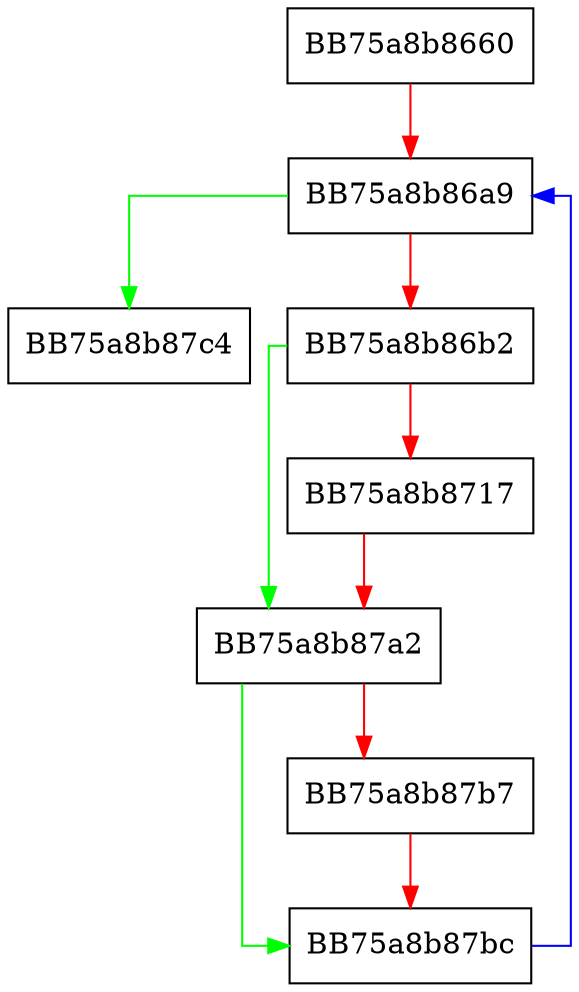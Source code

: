 digraph _retrieve_active_profile_settings {
  node [shape="box"];
  graph [splines=ortho];
  BB75a8b8660 -> BB75a8b86a9 [color="red"];
  BB75a8b86a9 -> BB75a8b87c4 [color="green"];
  BB75a8b86a9 -> BB75a8b86b2 [color="red"];
  BB75a8b86b2 -> BB75a8b87a2 [color="green"];
  BB75a8b86b2 -> BB75a8b8717 [color="red"];
  BB75a8b8717 -> BB75a8b87a2 [color="red"];
  BB75a8b87a2 -> BB75a8b87bc [color="green"];
  BB75a8b87a2 -> BB75a8b87b7 [color="red"];
  BB75a8b87b7 -> BB75a8b87bc [color="red"];
  BB75a8b87bc -> BB75a8b86a9 [color="blue"];
}
